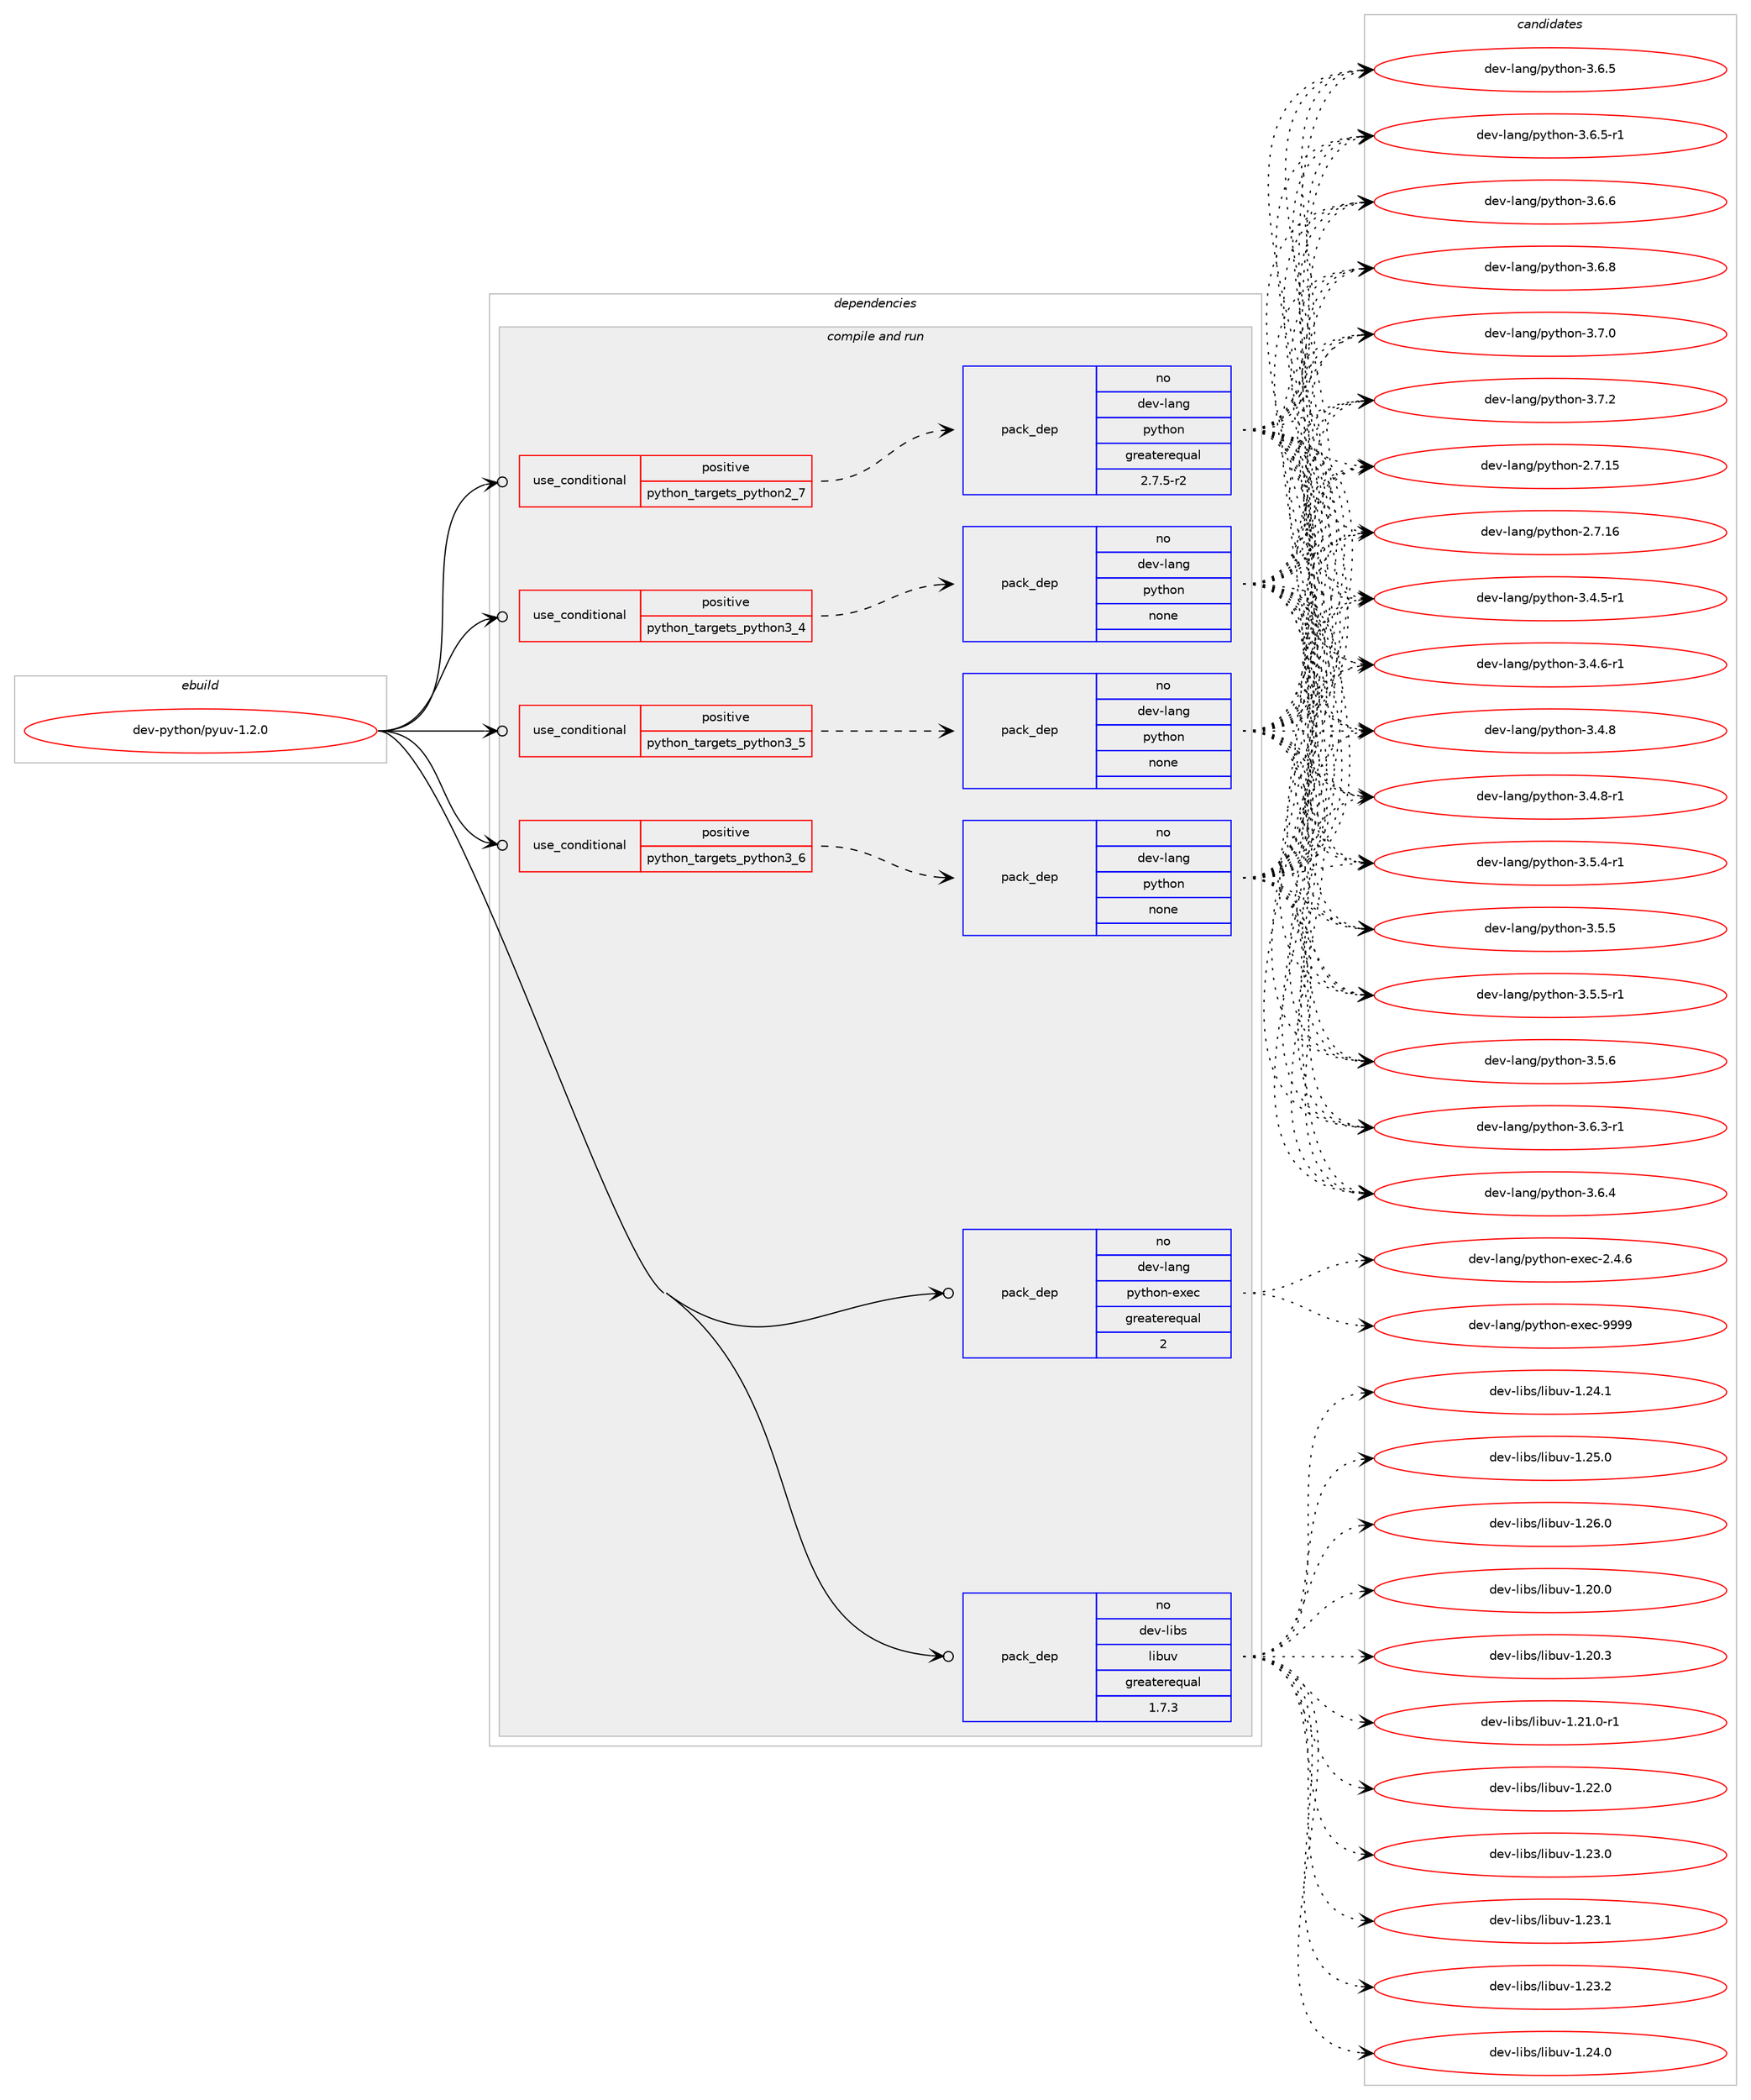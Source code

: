 digraph prolog {

# *************
# Graph options
# *************

newrank=true;
concentrate=true;
compound=true;
graph [rankdir=LR,fontname=Helvetica,fontsize=10,ranksep=1.5];#, ranksep=2.5, nodesep=0.2];
edge  [arrowhead=vee];
node  [fontname=Helvetica,fontsize=10];

# **********
# The ebuild
# **********

subgraph cluster_leftcol {
color=gray;
rank=same;
label=<<i>ebuild</i>>;
id [label="dev-python/pyuv-1.2.0", color=red, width=4, href="../dev-python/pyuv-1.2.0.svg"];
}

# ****************
# The dependencies
# ****************

subgraph cluster_midcol {
color=gray;
label=<<i>dependencies</i>>;
subgraph cluster_compile {
fillcolor="#eeeeee";
style=filled;
label=<<i>compile</i>>;
}
subgraph cluster_compileandrun {
fillcolor="#eeeeee";
style=filled;
label=<<i>compile and run</i>>;
subgraph cond383319 {
dependency1437605 [label=<<TABLE BORDER="0" CELLBORDER="1" CELLSPACING="0" CELLPADDING="4"><TR><TD ROWSPAN="3" CELLPADDING="10">use_conditional</TD></TR><TR><TD>positive</TD></TR><TR><TD>python_targets_python2_7</TD></TR></TABLE>>, shape=none, color=red];
subgraph pack1030927 {
dependency1437606 [label=<<TABLE BORDER="0" CELLBORDER="1" CELLSPACING="0" CELLPADDING="4" WIDTH="220"><TR><TD ROWSPAN="6" CELLPADDING="30">pack_dep</TD></TR><TR><TD WIDTH="110">no</TD></TR><TR><TD>dev-lang</TD></TR><TR><TD>python</TD></TR><TR><TD>greaterequal</TD></TR><TR><TD>2.7.5-r2</TD></TR></TABLE>>, shape=none, color=blue];
}
dependency1437605:e -> dependency1437606:w [weight=20,style="dashed",arrowhead="vee"];
}
id:e -> dependency1437605:w [weight=20,style="solid",arrowhead="odotvee"];
subgraph cond383320 {
dependency1437607 [label=<<TABLE BORDER="0" CELLBORDER="1" CELLSPACING="0" CELLPADDING="4"><TR><TD ROWSPAN="3" CELLPADDING="10">use_conditional</TD></TR><TR><TD>positive</TD></TR><TR><TD>python_targets_python3_4</TD></TR></TABLE>>, shape=none, color=red];
subgraph pack1030928 {
dependency1437608 [label=<<TABLE BORDER="0" CELLBORDER="1" CELLSPACING="0" CELLPADDING="4" WIDTH="220"><TR><TD ROWSPAN="6" CELLPADDING="30">pack_dep</TD></TR><TR><TD WIDTH="110">no</TD></TR><TR><TD>dev-lang</TD></TR><TR><TD>python</TD></TR><TR><TD>none</TD></TR><TR><TD></TD></TR></TABLE>>, shape=none, color=blue];
}
dependency1437607:e -> dependency1437608:w [weight=20,style="dashed",arrowhead="vee"];
}
id:e -> dependency1437607:w [weight=20,style="solid",arrowhead="odotvee"];
subgraph cond383321 {
dependency1437609 [label=<<TABLE BORDER="0" CELLBORDER="1" CELLSPACING="0" CELLPADDING="4"><TR><TD ROWSPAN="3" CELLPADDING="10">use_conditional</TD></TR><TR><TD>positive</TD></TR><TR><TD>python_targets_python3_5</TD></TR></TABLE>>, shape=none, color=red];
subgraph pack1030929 {
dependency1437610 [label=<<TABLE BORDER="0" CELLBORDER="1" CELLSPACING="0" CELLPADDING="4" WIDTH="220"><TR><TD ROWSPAN="6" CELLPADDING="30">pack_dep</TD></TR><TR><TD WIDTH="110">no</TD></TR><TR><TD>dev-lang</TD></TR><TR><TD>python</TD></TR><TR><TD>none</TD></TR><TR><TD></TD></TR></TABLE>>, shape=none, color=blue];
}
dependency1437609:e -> dependency1437610:w [weight=20,style="dashed",arrowhead="vee"];
}
id:e -> dependency1437609:w [weight=20,style="solid",arrowhead="odotvee"];
subgraph cond383322 {
dependency1437611 [label=<<TABLE BORDER="0" CELLBORDER="1" CELLSPACING="0" CELLPADDING="4"><TR><TD ROWSPAN="3" CELLPADDING="10">use_conditional</TD></TR><TR><TD>positive</TD></TR><TR><TD>python_targets_python3_6</TD></TR></TABLE>>, shape=none, color=red];
subgraph pack1030930 {
dependency1437612 [label=<<TABLE BORDER="0" CELLBORDER="1" CELLSPACING="0" CELLPADDING="4" WIDTH="220"><TR><TD ROWSPAN="6" CELLPADDING="30">pack_dep</TD></TR><TR><TD WIDTH="110">no</TD></TR><TR><TD>dev-lang</TD></TR><TR><TD>python</TD></TR><TR><TD>none</TD></TR><TR><TD></TD></TR></TABLE>>, shape=none, color=blue];
}
dependency1437611:e -> dependency1437612:w [weight=20,style="dashed",arrowhead="vee"];
}
id:e -> dependency1437611:w [weight=20,style="solid",arrowhead="odotvee"];
subgraph pack1030931 {
dependency1437613 [label=<<TABLE BORDER="0" CELLBORDER="1" CELLSPACING="0" CELLPADDING="4" WIDTH="220"><TR><TD ROWSPAN="6" CELLPADDING="30">pack_dep</TD></TR><TR><TD WIDTH="110">no</TD></TR><TR><TD>dev-lang</TD></TR><TR><TD>python-exec</TD></TR><TR><TD>greaterequal</TD></TR><TR><TD>2</TD></TR></TABLE>>, shape=none, color=blue];
}
id:e -> dependency1437613:w [weight=20,style="solid",arrowhead="odotvee"];
subgraph pack1030932 {
dependency1437614 [label=<<TABLE BORDER="0" CELLBORDER="1" CELLSPACING="0" CELLPADDING="4" WIDTH="220"><TR><TD ROWSPAN="6" CELLPADDING="30">pack_dep</TD></TR><TR><TD WIDTH="110">no</TD></TR><TR><TD>dev-libs</TD></TR><TR><TD>libuv</TD></TR><TR><TD>greaterequal</TD></TR><TR><TD>1.7.3</TD></TR></TABLE>>, shape=none, color=blue];
}
id:e -> dependency1437614:w [weight=20,style="solid",arrowhead="odotvee"];
}
subgraph cluster_run {
fillcolor="#eeeeee";
style=filled;
label=<<i>run</i>>;
}
}

# **************
# The candidates
# **************

subgraph cluster_choices {
rank=same;
color=gray;
label=<<i>candidates</i>>;

subgraph choice1030927 {
color=black;
nodesep=1;
choice10010111845108971101034711212111610411111045504655464953 [label="dev-lang/python-2.7.15", color=red, width=4,href="../dev-lang/python-2.7.15.svg"];
choice10010111845108971101034711212111610411111045504655464954 [label="dev-lang/python-2.7.16", color=red, width=4,href="../dev-lang/python-2.7.16.svg"];
choice1001011184510897110103471121211161041111104551465246534511449 [label="dev-lang/python-3.4.5-r1", color=red, width=4,href="../dev-lang/python-3.4.5-r1.svg"];
choice1001011184510897110103471121211161041111104551465246544511449 [label="dev-lang/python-3.4.6-r1", color=red, width=4,href="../dev-lang/python-3.4.6-r1.svg"];
choice100101118451089711010347112121116104111110455146524656 [label="dev-lang/python-3.4.8", color=red, width=4,href="../dev-lang/python-3.4.8.svg"];
choice1001011184510897110103471121211161041111104551465246564511449 [label="dev-lang/python-3.4.8-r1", color=red, width=4,href="../dev-lang/python-3.4.8-r1.svg"];
choice1001011184510897110103471121211161041111104551465346524511449 [label="dev-lang/python-3.5.4-r1", color=red, width=4,href="../dev-lang/python-3.5.4-r1.svg"];
choice100101118451089711010347112121116104111110455146534653 [label="dev-lang/python-3.5.5", color=red, width=4,href="../dev-lang/python-3.5.5.svg"];
choice1001011184510897110103471121211161041111104551465346534511449 [label="dev-lang/python-3.5.5-r1", color=red, width=4,href="../dev-lang/python-3.5.5-r1.svg"];
choice100101118451089711010347112121116104111110455146534654 [label="dev-lang/python-3.5.6", color=red, width=4,href="../dev-lang/python-3.5.6.svg"];
choice1001011184510897110103471121211161041111104551465446514511449 [label="dev-lang/python-3.6.3-r1", color=red, width=4,href="../dev-lang/python-3.6.3-r1.svg"];
choice100101118451089711010347112121116104111110455146544652 [label="dev-lang/python-3.6.4", color=red, width=4,href="../dev-lang/python-3.6.4.svg"];
choice100101118451089711010347112121116104111110455146544653 [label="dev-lang/python-3.6.5", color=red, width=4,href="../dev-lang/python-3.6.5.svg"];
choice1001011184510897110103471121211161041111104551465446534511449 [label="dev-lang/python-3.6.5-r1", color=red, width=4,href="../dev-lang/python-3.6.5-r1.svg"];
choice100101118451089711010347112121116104111110455146544654 [label="dev-lang/python-3.6.6", color=red, width=4,href="../dev-lang/python-3.6.6.svg"];
choice100101118451089711010347112121116104111110455146544656 [label="dev-lang/python-3.6.8", color=red, width=4,href="../dev-lang/python-3.6.8.svg"];
choice100101118451089711010347112121116104111110455146554648 [label="dev-lang/python-3.7.0", color=red, width=4,href="../dev-lang/python-3.7.0.svg"];
choice100101118451089711010347112121116104111110455146554650 [label="dev-lang/python-3.7.2", color=red, width=4,href="../dev-lang/python-3.7.2.svg"];
dependency1437606:e -> choice10010111845108971101034711212111610411111045504655464953:w [style=dotted,weight="100"];
dependency1437606:e -> choice10010111845108971101034711212111610411111045504655464954:w [style=dotted,weight="100"];
dependency1437606:e -> choice1001011184510897110103471121211161041111104551465246534511449:w [style=dotted,weight="100"];
dependency1437606:e -> choice1001011184510897110103471121211161041111104551465246544511449:w [style=dotted,weight="100"];
dependency1437606:e -> choice100101118451089711010347112121116104111110455146524656:w [style=dotted,weight="100"];
dependency1437606:e -> choice1001011184510897110103471121211161041111104551465246564511449:w [style=dotted,weight="100"];
dependency1437606:e -> choice1001011184510897110103471121211161041111104551465346524511449:w [style=dotted,weight="100"];
dependency1437606:e -> choice100101118451089711010347112121116104111110455146534653:w [style=dotted,weight="100"];
dependency1437606:e -> choice1001011184510897110103471121211161041111104551465346534511449:w [style=dotted,weight="100"];
dependency1437606:e -> choice100101118451089711010347112121116104111110455146534654:w [style=dotted,weight="100"];
dependency1437606:e -> choice1001011184510897110103471121211161041111104551465446514511449:w [style=dotted,weight="100"];
dependency1437606:e -> choice100101118451089711010347112121116104111110455146544652:w [style=dotted,weight="100"];
dependency1437606:e -> choice100101118451089711010347112121116104111110455146544653:w [style=dotted,weight="100"];
dependency1437606:e -> choice1001011184510897110103471121211161041111104551465446534511449:w [style=dotted,weight="100"];
dependency1437606:e -> choice100101118451089711010347112121116104111110455146544654:w [style=dotted,weight="100"];
dependency1437606:e -> choice100101118451089711010347112121116104111110455146544656:w [style=dotted,weight="100"];
dependency1437606:e -> choice100101118451089711010347112121116104111110455146554648:w [style=dotted,weight="100"];
dependency1437606:e -> choice100101118451089711010347112121116104111110455146554650:w [style=dotted,weight="100"];
}
subgraph choice1030928 {
color=black;
nodesep=1;
choice10010111845108971101034711212111610411111045504655464953 [label="dev-lang/python-2.7.15", color=red, width=4,href="../dev-lang/python-2.7.15.svg"];
choice10010111845108971101034711212111610411111045504655464954 [label="dev-lang/python-2.7.16", color=red, width=4,href="../dev-lang/python-2.7.16.svg"];
choice1001011184510897110103471121211161041111104551465246534511449 [label="dev-lang/python-3.4.5-r1", color=red, width=4,href="../dev-lang/python-3.4.5-r1.svg"];
choice1001011184510897110103471121211161041111104551465246544511449 [label="dev-lang/python-3.4.6-r1", color=red, width=4,href="../dev-lang/python-3.4.6-r1.svg"];
choice100101118451089711010347112121116104111110455146524656 [label="dev-lang/python-3.4.8", color=red, width=4,href="../dev-lang/python-3.4.8.svg"];
choice1001011184510897110103471121211161041111104551465246564511449 [label="dev-lang/python-3.4.8-r1", color=red, width=4,href="../dev-lang/python-3.4.8-r1.svg"];
choice1001011184510897110103471121211161041111104551465346524511449 [label="dev-lang/python-3.5.4-r1", color=red, width=4,href="../dev-lang/python-3.5.4-r1.svg"];
choice100101118451089711010347112121116104111110455146534653 [label="dev-lang/python-3.5.5", color=red, width=4,href="../dev-lang/python-3.5.5.svg"];
choice1001011184510897110103471121211161041111104551465346534511449 [label="dev-lang/python-3.5.5-r1", color=red, width=4,href="../dev-lang/python-3.5.5-r1.svg"];
choice100101118451089711010347112121116104111110455146534654 [label="dev-lang/python-3.5.6", color=red, width=4,href="../dev-lang/python-3.5.6.svg"];
choice1001011184510897110103471121211161041111104551465446514511449 [label="dev-lang/python-3.6.3-r1", color=red, width=4,href="../dev-lang/python-3.6.3-r1.svg"];
choice100101118451089711010347112121116104111110455146544652 [label="dev-lang/python-3.6.4", color=red, width=4,href="../dev-lang/python-3.6.4.svg"];
choice100101118451089711010347112121116104111110455146544653 [label="dev-lang/python-3.6.5", color=red, width=4,href="../dev-lang/python-3.6.5.svg"];
choice1001011184510897110103471121211161041111104551465446534511449 [label="dev-lang/python-3.6.5-r1", color=red, width=4,href="../dev-lang/python-3.6.5-r1.svg"];
choice100101118451089711010347112121116104111110455146544654 [label="dev-lang/python-3.6.6", color=red, width=4,href="../dev-lang/python-3.6.6.svg"];
choice100101118451089711010347112121116104111110455146544656 [label="dev-lang/python-3.6.8", color=red, width=4,href="../dev-lang/python-3.6.8.svg"];
choice100101118451089711010347112121116104111110455146554648 [label="dev-lang/python-3.7.0", color=red, width=4,href="../dev-lang/python-3.7.0.svg"];
choice100101118451089711010347112121116104111110455146554650 [label="dev-lang/python-3.7.2", color=red, width=4,href="../dev-lang/python-3.7.2.svg"];
dependency1437608:e -> choice10010111845108971101034711212111610411111045504655464953:w [style=dotted,weight="100"];
dependency1437608:e -> choice10010111845108971101034711212111610411111045504655464954:w [style=dotted,weight="100"];
dependency1437608:e -> choice1001011184510897110103471121211161041111104551465246534511449:w [style=dotted,weight="100"];
dependency1437608:e -> choice1001011184510897110103471121211161041111104551465246544511449:w [style=dotted,weight="100"];
dependency1437608:e -> choice100101118451089711010347112121116104111110455146524656:w [style=dotted,weight="100"];
dependency1437608:e -> choice1001011184510897110103471121211161041111104551465246564511449:w [style=dotted,weight="100"];
dependency1437608:e -> choice1001011184510897110103471121211161041111104551465346524511449:w [style=dotted,weight="100"];
dependency1437608:e -> choice100101118451089711010347112121116104111110455146534653:w [style=dotted,weight="100"];
dependency1437608:e -> choice1001011184510897110103471121211161041111104551465346534511449:w [style=dotted,weight="100"];
dependency1437608:e -> choice100101118451089711010347112121116104111110455146534654:w [style=dotted,weight="100"];
dependency1437608:e -> choice1001011184510897110103471121211161041111104551465446514511449:w [style=dotted,weight="100"];
dependency1437608:e -> choice100101118451089711010347112121116104111110455146544652:w [style=dotted,weight="100"];
dependency1437608:e -> choice100101118451089711010347112121116104111110455146544653:w [style=dotted,weight="100"];
dependency1437608:e -> choice1001011184510897110103471121211161041111104551465446534511449:w [style=dotted,weight="100"];
dependency1437608:e -> choice100101118451089711010347112121116104111110455146544654:w [style=dotted,weight="100"];
dependency1437608:e -> choice100101118451089711010347112121116104111110455146544656:w [style=dotted,weight="100"];
dependency1437608:e -> choice100101118451089711010347112121116104111110455146554648:w [style=dotted,weight="100"];
dependency1437608:e -> choice100101118451089711010347112121116104111110455146554650:w [style=dotted,weight="100"];
}
subgraph choice1030929 {
color=black;
nodesep=1;
choice10010111845108971101034711212111610411111045504655464953 [label="dev-lang/python-2.7.15", color=red, width=4,href="../dev-lang/python-2.7.15.svg"];
choice10010111845108971101034711212111610411111045504655464954 [label="dev-lang/python-2.7.16", color=red, width=4,href="../dev-lang/python-2.7.16.svg"];
choice1001011184510897110103471121211161041111104551465246534511449 [label="dev-lang/python-3.4.5-r1", color=red, width=4,href="../dev-lang/python-3.4.5-r1.svg"];
choice1001011184510897110103471121211161041111104551465246544511449 [label="dev-lang/python-3.4.6-r1", color=red, width=4,href="../dev-lang/python-3.4.6-r1.svg"];
choice100101118451089711010347112121116104111110455146524656 [label="dev-lang/python-3.4.8", color=red, width=4,href="../dev-lang/python-3.4.8.svg"];
choice1001011184510897110103471121211161041111104551465246564511449 [label="dev-lang/python-3.4.8-r1", color=red, width=4,href="../dev-lang/python-3.4.8-r1.svg"];
choice1001011184510897110103471121211161041111104551465346524511449 [label="dev-lang/python-3.5.4-r1", color=red, width=4,href="../dev-lang/python-3.5.4-r1.svg"];
choice100101118451089711010347112121116104111110455146534653 [label="dev-lang/python-3.5.5", color=red, width=4,href="../dev-lang/python-3.5.5.svg"];
choice1001011184510897110103471121211161041111104551465346534511449 [label="dev-lang/python-3.5.5-r1", color=red, width=4,href="../dev-lang/python-3.5.5-r1.svg"];
choice100101118451089711010347112121116104111110455146534654 [label="dev-lang/python-3.5.6", color=red, width=4,href="../dev-lang/python-3.5.6.svg"];
choice1001011184510897110103471121211161041111104551465446514511449 [label="dev-lang/python-3.6.3-r1", color=red, width=4,href="../dev-lang/python-3.6.3-r1.svg"];
choice100101118451089711010347112121116104111110455146544652 [label="dev-lang/python-3.6.4", color=red, width=4,href="../dev-lang/python-3.6.4.svg"];
choice100101118451089711010347112121116104111110455146544653 [label="dev-lang/python-3.6.5", color=red, width=4,href="../dev-lang/python-3.6.5.svg"];
choice1001011184510897110103471121211161041111104551465446534511449 [label="dev-lang/python-3.6.5-r1", color=red, width=4,href="../dev-lang/python-3.6.5-r1.svg"];
choice100101118451089711010347112121116104111110455146544654 [label="dev-lang/python-3.6.6", color=red, width=4,href="../dev-lang/python-3.6.6.svg"];
choice100101118451089711010347112121116104111110455146544656 [label="dev-lang/python-3.6.8", color=red, width=4,href="../dev-lang/python-3.6.8.svg"];
choice100101118451089711010347112121116104111110455146554648 [label="dev-lang/python-3.7.0", color=red, width=4,href="../dev-lang/python-3.7.0.svg"];
choice100101118451089711010347112121116104111110455146554650 [label="dev-lang/python-3.7.2", color=red, width=4,href="../dev-lang/python-3.7.2.svg"];
dependency1437610:e -> choice10010111845108971101034711212111610411111045504655464953:w [style=dotted,weight="100"];
dependency1437610:e -> choice10010111845108971101034711212111610411111045504655464954:w [style=dotted,weight="100"];
dependency1437610:e -> choice1001011184510897110103471121211161041111104551465246534511449:w [style=dotted,weight="100"];
dependency1437610:e -> choice1001011184510897110103471121211161041111104551465246544511449:w [style=dotted,weight="100"];
dependency1437610:e -> choice100101118451089711010347112121116104111110455146524656:w [style=dotted,weight="100"];
dependency1437610:e -> choice1001011184510897110103471121211161041111104551465246564511449:w [style=dotted,weight="100"];
dependency1437610:e -> choice1001011184510897110103471121211161041111104551465346524511449:w [style=dotted,weight="100"];
dependency1437610:e -> choice100101118451089711010347112121116104111110455146534653:w [style=dotted,weight="100"];
dependency1437610:e -> choice1001011184510897110103471121211161041111104551465346534511449:w [style=dotted,weight="100"];
dependency1437610:e -> choice100101118451089711010347112121116104111110455146534654:w [style=dotted,weight="100"];
dependency1437610:e -> choice1001011184510897110103471121211161041111104551465446514511449:w [style=dotted,weight="100"];
dependency1437610:e -> choice100101118451089711010347112121116104111110455146544652:w [style=dotted,weight="100"];
dependency1437610:e -> choice100101118451089711010347112121116104111110455146544653:w [style=dotted,weight="100"];
dependency1437610:e -> choice1001011184510897110103471121211161041111104551465446534511449:w [style=dotted,weight="100"];
dependency1437610:e -> choice100101118451089711010347112121116104111110455146544654:w [style=dotted,weight="100"];
dependency1437610:e -> choice100101118451089711010347112121116104111110455146544656:w [style=dotted,weight="100"];
dependency1437610:e -> choice100101118451089711010347112121116104111110455146554648:w [style=dotted,weight="100"];
dependency1437610:e -> choice100101118451089711010347112121116104111110455146554650:w [style=dotted,weight="100"];
}
subgraph choice1030930 {
color=black;
nodesep=1;
choice10010111845108971101034711212111610411111045504655464953 [label="dev-lang/python-2.7.15", color=red, width=4,href="../dev-lang/python-2.7.15.svg"];
choice10010111845108971101034711212111610411111045504655464954 [label="dev-lang/python-2.7.16", color=red, width=4,href="../dev-lang/python-2.7.16.svg"];
choice1001011184510897110103471121211161041111104551465246534511449 [label="dev-lang/python-3.4.5-r1", color=red, width=4,href="../dev-lang/python-3.4.5-r1.svg"];
choice1001011184510897110103471121211161041111104551465246544511449 [label="dev-lang/python-3.4.6-r1", color=red, width=4,href="../dev-lang/python-3.4.6-r1.svg"];
choice100101118451089711010347112121116104111110455146524656 [label="dev-lang/python-3.4.8", color=red, width=4,href="../dev-lang/python-3.4.8.svg"];
choice1001011184510897110103471121211161041111104551465246564511449 [label="dev-lang/python-3.4.8-r1", color=red, width=4,href="../dev-lang/python-3.4.8-r1.svg"];
choice1001011184510897110103471121211161041111104551465346524511449 [label="dev-lang/python-3.5.4-r1", color=red, width=4,href="../dev-lang/python-3.5.4-r1.svg"];
choice100101118451089711010347112121116104111110455146534653 [label="dev-lang/python-3.5.5", color=red, width=4,href="../dev-lang/python-3.5.5.svg"];
choice1001011184510897110103471121211161041111104551465346534511449 [label="dev-lang/python-3.5.5-r1", color=red, width=4,href="../dev-lang/python-3.5.5-r1.svg"];
choice100101118451089711010347112121116104111110455146534654 [label="dev-lang/python-3.5.6", color=red, width=4,href="../dev-lang/python-3.5.6.svg"];
choice1001011184510897110103471121211161041111104551465446514511449 [label="dev-lang/python-3.6.3-r1", color=red, width=4,href="../dev-lang/python-3.6.3-r1.svg"];
choice100101118451089711010347112121116104111110455146544652 [label="dev-lang/python-3.6.4", color=red, width=4,href="../dev-lang/python-3.6.4.svg"];
choice100101118451089711010347112121116104111110455146544653 [label="dev-lang/python-3.6.5", color=red, width=4,href="../dev-lang/python-3.6.5.svg"];
choice1001011184510897110103471121211161041111104551465446534511449 [label="dev-lang/python-3.6.5-r1", color=red, width=4,href="../dev-lang/python-3.6.5-r1.svg"];
choice100101118451089711010347112121116104111110455146544654 [label="dev-lang/python-3.6.6", color=red, width=4,href="../dev-lang/python-3.6.6.svg"];
choice100101118451089711010347112121116104111110455146544656 [label="dev-lang/python-3.6.8", color=red, width=4,href="../dev-lang/python-3.6.8.svg"];
choice100101118451089711010347112121116104111110455146554648 [label="dev-lang/python-3.7.0", color=red, width=4,href="../dev-lang/python-3.7.0.svg"];
choice100101118451089711010347112121116104111110455146554650 [label="dev-lang/python-3.7.2", color=red, width=4,href="../dev-lang/python-3.7.2.svg"];
dependency1437612:e -> choice10010111845108971101034711212111610411111045504655464953:w [style=dotted,weight="100"];
dependency1437612:e -> choice10010111845108971101034711212111610411111045504655464954:w [style=dotted,weight="100"];
dependency1437612:e -> choice1001011184510897110103471121211161041111104551465246534511449:w [style=dotted,weight="100"];
dependency1437612:e -> choice1001011184510897110103471121211161041111104551465246544511449:w [style=dotted,weight="100"];
dependency1437612:e -> choice100101118451089711010347112121116104111110455146524656:w [style=dotted,weight="100"];
dependency1437612:e -> choice1001011184510897110103471121211161041111104551465246564511449:w [style=dotted,weight="100"];
dependency1437612:e -> choice1001011184510897110103471121211161041111104551465346524511449:w [style=dotted,weight="100"];
dependency1437612:e -> choice100101118451089711010347112121116104111110455146534653:w [style=dotted,weight="100"];
dependency1437612:e -> choice1001011184510897110103471121211161041111104551465346534511449:w [style=dotted,weight="100"];
dependency1437612:e -> choice100101118451089711010347112121116104111110455146534654:w [style=dotted,weight="100"];
dependency1437612:e -> choice1001011184510897110103471121211161041111104551465446514511449:w [style=dotted,weight="100"];
dependency1437612:e -> choice100101118451089711010347112121116104111110455146544652:w [style=dotted,weight="100"];
dependency1437612:e -> choice100101118451089711010347112121116104111110455146544653:w [style=dotted,weight="100"];
dependency1437612:e -> choice1001011184510897110103471121211161041111104551465446534511449:w [style=dotted,weight="100"];
dependency1437612:e -> choice100101118451089711010347112121116104111110455146544654:w [style=dotted,weight="100"];
dependency1437612:e -> choice100101118451089711010347112121116104111110455146544656:w [style=dotted,weight="100"];
dependency1437612:e -> choice100101118451089711010347112121116104111110455146554648:w [style=dotted,weight="100"];
dependency1437612:e -> choice100101118451089711010347112121116104111110455146554650:w [style=dotted,weight="100"];
}
subgraph choice1030931 {
color=black;
nodesep=1;
choice1001011184510897110103471121211161041111104510112010199455046524654 [label="dev-lang/python-exec-2.4.6", color=red, width=4,href="../dev-lang/python-exec-2.4.6.svg"];
choice10010111845108971101034711212111610411111045101120101994557575757 [label="dev-lang/python-exec-9999", color=red, width=4,href="../dev-lang/python-exec-9999.svg"];
dependency1437613:e -> choice1001011184510897110103471121211161041111104510112010199455046524654:w [style=dotted,weight="100"];
dependency1437613:e -> choice10010111845108971101034711212111610411111045101120101994557575757:w [style=dotted,weight="100"];
}
subgraph choice1030932 {
color=black;
nodesep=1;
choice1001011184510810598115471081059811711845494650484648 [label="dev-libs/libuv-1.20.0", color=red, width=4,href="../dev-libs/libuv-1.20.0.svg"];
choice1001011184510810598115471081059811711845494650484651 [label="dev-libs/libuv-1.20.3", color=red, width=4,href="../dev-libs/libuv-1.20.3.svg"];
choice10010111845108105981154710810598117118454946504946484511449 [label="dev-libs/libuv-1.21.0-r1", color=red, width=4,href="../dev-libs/libuv-1.21.0-r1.svg"];
choice1001011184510810598115471081059811711845494650504648 [label="dev-libs/libuv-1.22.0", color=red, width=4,href="../dev-libs/libuv-1.22.0.svg"];
choice1001011184510810598115471081059811711845494650514648 [label="dev-libs/libuv-1.23.0", color=red, width=4,href="../dev-libs/libuv-1.23.0.svg"];
choice1001011184510810598115471081059811711845494650514649 [label="dev-libs/libuv-1.23.1", color=red, width=4,href="../dev-libs/libuv-1.23.1.svg"];
choice1001011184510810598115471081059811711845494650514650 [label="dev-libs/libuv-1.23.2", color=red, width=4,href="../dev-libs/libuv-1.23.2.svg"];
choice1001011184510810598115471081059811711845494650524648 [label="dev-libs/libuv-1.24.0", color=red, width=4,href="../dev-libs/libuv-1.24.0.svg"];
choice1001011184510810598115471081059811711845494650524649 [label="dev-libs/libuv-1.24.1", color=red, width=4,href="../dev-libs/libuv-1.24.1.svg"];
choice1001011184510810598115471081059811711845494650534648 [label="dev-libs/libuv-1.25.0", color=red, width=4,href="../dev-libs/libuv-1.25.0.svg"];
choice1001011184510810598115471081059811711845494650544648 [label="dev-libs/libuv-1.26.0", color=red, width=4,href="../dev-libs/libuv-1.26.0.svg"];
dependency1437614:e -> choice1001011184510810598115471081059811711845494650484648:w [style=dotted,weight="100"];
dependency1437614:e -> choice1001011184510810598115471081059811711845494650484651:w [style=dotted,weight="100"];
dependency1437614:e -> choice10010111845108105981154710810598117118454946504946484511449:w [style=dotted,weight="100"];
dependency1437614:e -> choice1001011184510810598115471081059811711845494650504648:w [style=dotted,weight="100"];
dependency1437614:e -> choice1001011184510810598115471081059811711845494650514648:w [style=dotted,weight="100"];
dependency1437614:e -> choice1001011184510810598115471081059811711845494650514649:w [style=dotted,weight="100"];
dependency1437614:e -> choice1001011184510810598115471081059811711845494650514650:w [style=dotted,weight="100"];
dependency1437614:e -> choice1001011184510810598115471081059811711845494650524648:w [style=dotted,weight="100"];
dependency1437614:e -> choice1001011184510810598115471081059811711845494650524649:w [style=dotted,weight="100"];
dependency1437614:e -> choice1001011184510810598115471081059811711845494650534648:w [style=dotted,weight="100"];
dependency1437614:e -> choice1001011184510810598115471081059811711845494650544648:w [style=dotted,weight="100"];
}
}

}
